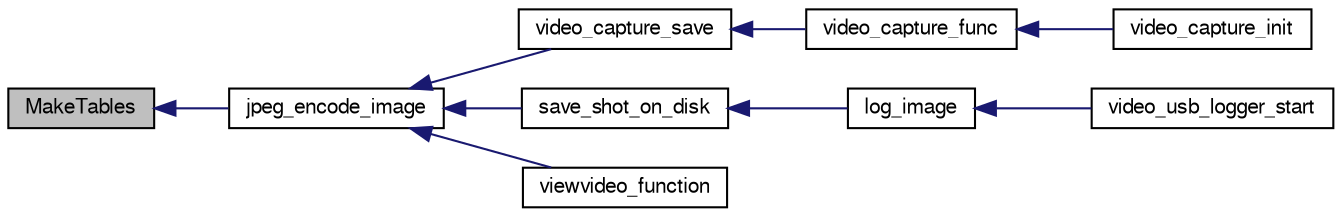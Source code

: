 digraph "MakeTables"
{
  edge [fontname="FreeSans",fontsize="10",labelfontname="FreeSans",labelfontsize="10"];
  node [fontname="FreeSans",fontsize="10",shape=record];
  rankdir="LR";
  Node1 [label="MakeTables",height=0.2,width=0.4,color="black", fillcolor="grey75", style="filled", fontcolor="black"];
  Node1 -> Node2 [dir="back",color="midnightblue",fontsize="10",style="solid",fontname="FreeSans"];
  Node2 [label="jpeg_encode_image",height=0.2,width=0.4,color="black", fillcolor="white", style="filled",URL="$jpeg_8h.html#ac1a4731c71f3529891f1750260db2626",tooltip="Encode an YUV422 image. "];
  Node2 -> Node3 [dir="back",color="midnightblue",fontsize="10",style="solid",fontname="FreeSans"];
  Node3 [label="video_capture_save",height=0.2,width=0.4,color="black", fillcolor="white", style="filled",URL="$video__capture_8c.html#a827eff900b2ec2115c0098701f7a2706"];
  Node3 -> Node4 [dir="back",color="midnightblue",fontsize="10",style="solid",fontname="FreeSans"];
  Node4 [label="video_capture_func",height=0.2,width=0.4,color="black", fillcolor="white", style="filled",URL="$video__capture_8c.html#a3e437d208a036f18893d795ea51bad16"];
  Node4 -> Node5 [dir="back",color="midnightblue",fontsize="10",style="solid",fontname="FreeSans"];
  Node5 [label="video_capture_init",height=0.2,width=0.4,color="black", fillcolor="white", style="filled",URL="$video__capture_8h.html#afd5936d0a4d5e8abd118dfac97638829"];
  Node2 -> Node6 [dir="back",color="midnightblue",fontsize="10",style="solid",fontname="FreeSans"];
  Node6 [label="save_shot_on_disk",height=0.2,width=0.4,color="black", fillcolor="white", style="filled",URL="$video__usb__logger_8c.html#abc8ecf0e87a6e3a49488238acc2ceee8"];
  Node6 -> Node7 [dir="back",color="midnightblue",fontsize="10",style="solid",fontname="FreeSans"];
  Node7 [label="log_image",height=0.2,width=0.4,color="black", fillcolor="white", style="filled",URL="$video__usb__logger_8c.html#a8dfbc751f11f51fb2020f0b6c3409510"];
  Node7 -> Node8 [dir="back",color="midnightblue",fontsize="10",style="solid",fontname="FreeSans"];
  Node8 [label="video_usb_logger_start",height=0.2,width=0.4,color="black", fillcolor="white", style="filled",URL="$video__usb__logger_8h.html#a371634939fbb925daf5f698a8f9fad1f",tooltip="Start the file logger and open a new file. "];
  Node2 -> Node9 [dir="back",color="midnightblue",fontsize="10",style="solid",fontname="FreeSans"];
  Node9 [label="viewvideo_function",height=0.2,width=0.4,color="black", fillcolor="white", style="filled",URL="$viewvideo_8c.html#a4796c0ca6ba23a9dd0172784d2e94d59",tooltip="Handles all the video streaming and saving of the image shots This is a separate thread, so it needs to be thread safe! "];
}
